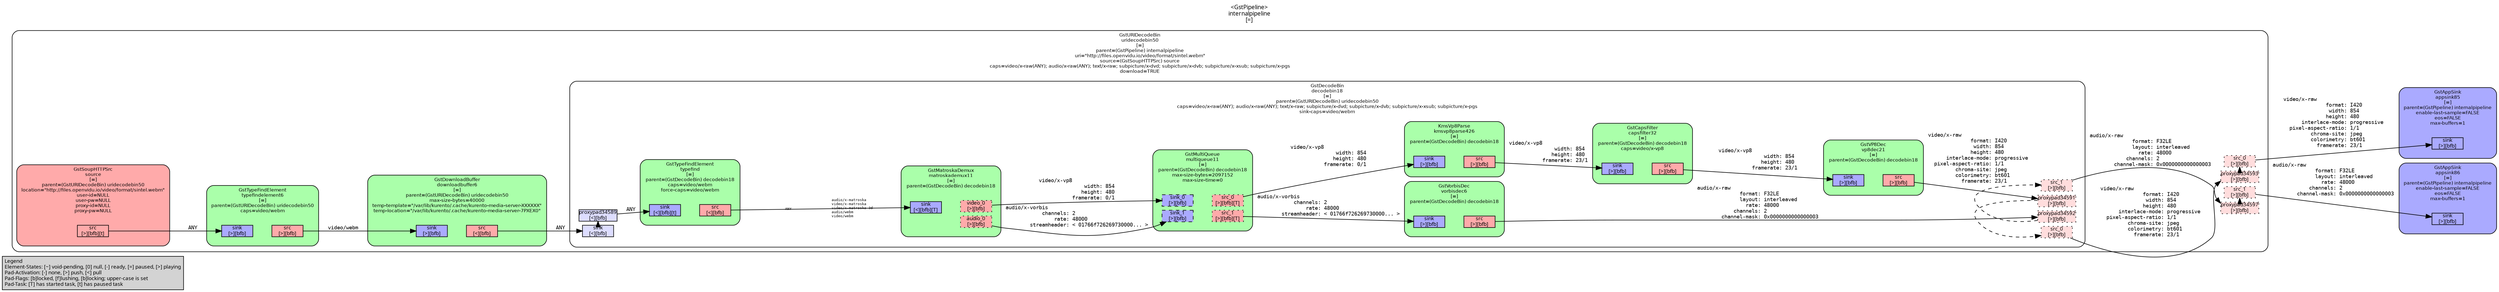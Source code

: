 digraph pipeline {
  rankdir=LR;
  fontname="sans";
  fontsize="10";
  labelloc=t;
  nodesep=.1;
  ranksep=.2;
  label="<GstPipeline>\ninternalpipeline\n[=]";
  node [style="filled,rounded", shape=box, fontsize="9", fontname="sans", margin="0.0,0.0"];
  edge [labelfontsize="6", fontsize="9", fontname="monospace"];
  
  legend [
    pos="0,0!",
    margin="0.05,0.05",
    style="filled",
    label="Legend\lElement-States: [~] void-pending, [0] null, [-] ready, [=] paused, [>] playing\lPad-Activation: [-] none, [>] push, [<] pull\lPad-Flags: [b]locked, [f]lushing, [b]locking; upper-case is set\lPad-Task: [T] has started task, [t] has paused task\l",
  ];
  subgraph cluster_appsink86_0x7f885c0f7d70 {
    fontname="Bitstream Vera Sans";
    fontsize="8";
    style="filled,rounded";
    color=black;
    label="GstAppSink\nappsink86\n[=]\nparent=(GstPipeline) internalpipeline\nenable-last-sample=FALSE\neos=FALSE\nmax-buffers=1";
    subgraph cluster_appsink86_0x7f885c0f7d70_sink {
      label="";
      style="invis";
      appsink86_0x7f885c0f7d70_sink_0x7f8904023000 [color=black, fillcolor="#aaaaff", label="sink\n[>][bfb]", height="0.2", style="filled,solid"];
    }

    fillcolor="#aaaaff";
  }

  subgraph cluster_appsink85_0x7f885c0ac850 {
    fontname="Bitstream Vera Sans";
    fontsize="8";
    style="filled,rounded";
    color=black;
    label="GstAppSink\nappsink85\n[=]\nparent=(GstPipeline) internalpipeline\nenable-last-sample=FALSE\neos=FALSE\nmax-buffers=1";
    subgraph cluster_appsink85_0x7f885c0ac850_sink {
      label="";
      style="invis";
      appsink85_0x7f885c0ac850_sink_0x7f8904022280 [color=black, fillcolor="#aaaaff", label="sink\n[>][bfb]", height="0.2", style="filled,solid"];
    }

    fillcolor="#aaaaff";
  }

  subgraph cluster_uridecodebin50_0x7f89c8108a00 {
    fontname="Bitstream Vera Sans";
    fontsize="8";
    style="filled,rounded";
    color=black;
    label="GstURIDecodeBin\nuridecodebin50\n[=]\nparent=(GstPipeline) internalpipeline\nuri=\"http://files.openvidu.io/video/format/sintel.webm\"\nsource=(GstSoupHTTPSrc) source\ncaps=video/x-raw(ANY); audio/x-raw(ANY); text/x-raw; subpicture/x-dvd; subpicture/x-dvb; subpicture/x-xsub; subpicture/x-pgs\ndownload=TRUE";
    subgraph cluster_uridecodebin50_0x7f89c8108a00_src {
      label="";
      style="invis";
      _proxypad34593_0x7f88f0038be0 [color=black, fillcolor="#ffdddd", label="proxypad34593\n[>][bfb]", height="0.2", style="filled,dotted"];
    _proxypad34593_0x7f88f0038be0 -> uridecodebin50_0x7f89c8108a00_src_0_0x7f8a944422d0 [style=dashed, minlen=0]
      uridecodebin50_0x7f89c8108a00_src_0_0x7f8a944422d0 [color=black, fillcolor="#ffdddd", label="src_0\n[>][bfb]", height="0.2", style="filled,dotted"];
      _proxypad34597_0x7f87cc0aee80 [color=black, fillcolor="#ffdddd", label="proxypad34597\n[>][bfb]", height="0.2", style="filled,dotted"];
    _proxypad34597_0x7f87cc0aee80 -> uridecodebin50_0x7f89c8108a00_src_1_0x7f8a8c13af00 [style=dashed, minlen=0]
      uridecodebin50_0x7f89c8108a00_src_1_0x7f8a8c13af00 [color=black, fillcolor="#ffdddd", label="src_1\n[>][bfb]", height="0.2", style="filled,dotted"];
    }

    fillcolor="#ffffff";
    subgraph cluster_downloadbuffer6_0x7f88b0089450 {
      fontname="Bitstream Vera Sans";
      fontsize="8";
      style="filled,rounded";
      color=black;
      label="GstDownloadBuffer\ndownloadbuffer6\n[=]\nparent=(GstURIDecodeBin) uridecodebin50\nmax-size-bytes=40000\ntemp-template=\"/var/lib/kurento/.cache/kurento-media-server-XXXXXX\"\ntemp-location=\"/var/lib/kurento/.cache/kurento-media-server-7PXEX0\"";
      subgraph cluster_downloadbuffer6_0x7f88b0089450_sink {
        label="";
        style="invis";
        downloadbuffer6_0x7f88b0089450_sink_0x7f88b40184b0 [color=black, fillcolor="#aaaaff", label="sink\n[>][bfb]", height="0.2", style="filled,solid"];
      }

      subgraph cluster_downloadbuffer6_0x7f88b0089450_src {
        label="";
        style="invis";
        downloadbuffer6_0x7f88b0089450_src_0x7f8ab415adf0 [color=black, fillcolor="#ffaaaa", label="src\n[<][bfb]", height="0.2", style="filled,solid"];
      }

      downloadbuffer6_0x7f88b0089450_sink_0x7f88b40184b0 -> downloadbuffer6_0x7f88b0089450_src_0x7f8ab415adf0 [style="invis"];
      fillcolor="#aaffaa";
    }

    downloadbuffer6_0x7f88b0089450_src_0x7f8ab415adf0 -> decodebin18_0x7f87142f1570_sink_0x7f8a7010a060 [label="ANY"]
    subgraph cluster_decodebin18_0x7f87142f1570 {
      fontname="Bitstream Vera Sans";
      fontsize="8";
      style="filled,rounded";
      color=black;
      label="GstDecodeBin\ndecodebin18\n[=]\nparent=(GstURIDecodeBin) uridecodebin50\ncaps=video/x-raw(ANY); audio/x-raw(ANY); text/x-raw; subpicture/x-dvd; subpicture/x-dvb; subpicture/x-xsub; subpicture/x-pgs\nsink-caps=video/webm";
      subgraph cluster_decodebin18_0x7f87142f1570_sink {
        label="";
        style="invis";
        _proxypad34589_0x7f8a54013590 [color=black, fillcolor="#ddddff", label="proxypad34589\n[<][bfb]", height="0.2", style="filled,solid"];
      decodebin18_0x7f87142f1570_sink_0x7f8a7010a060 -> _proxypad34589_0x7f8a54013590 [style=dashed, minlen=0]
        decodebin18_0x7f87142f1570_sink_0x7f8a7010a060 [color=black, fillcolor="#ddddff", label="sink\n[<][bfb]", height="0.2", style="filled,solid"];
      }

      subgraph cluster_decodebin18_0x7f87142f1570_src {
        label="";
        style="invis";
        _proxypad34591_0x7f87cc0ae0a0 [color=black, fillcolor="#ffdddd", label="proxypad34591\n[>][bfb]", height="0.2", style="filled,dotted"];
      _proxypad34591_0x7f87cc0ae0a0 -> decodebin18_0x7f87142f1570_src_0_0x7f88d40f8310 [style=dashed, minlen=0]
        decodebin18_0x7f87142f1570_src_0_0x7f88d40f8310 [color=black, fillcolor="#ffdddd", label="src_0\n[>][bfb]", height="0.2", style="filled,dotted"];
        _proxypad34592_0x7f8a04045400 [color=black, fillcolor="#ffdddd", label="proxypad34592\n[>][bfb]", height="0.2", style="filled,dotted"];
      _proxypad34592_0x7f8a04045400 -> decodebin18_0x7f87142f1570_src_1_0x7f88d40f9270 [style=dashed, minlen=0]
        decodebin18_0x7f87142f1570_src_1_0x7f88d40f9270 [color=black, fillcolor="#ffdddd", label="src_1\n[>][bfb]", height="0.2", style="filled,dotted"];
      }

      decodebin18_0x7f87142f1570_sink_0x7f8a7010a060 -> decodebin18_0x7f87142f1570_src_0_0x7f88d40f8310 [style="invis"];
      fillcolor="#ffffff";
      subgraph cluster_vp8dec21_0x7f86e80179a0 {
        fontname="Bitstream Vera Sans";
        fontsize="8";
        style="filled,rounded";
        color=black;
        label="GstVP8Dec\nvp8dec21\n[=]\nparent=(GstDecodeBin) decodebin18";
        subgraph cluster_vp8dec21_0x7f86e80179a0_sink {
          label="";
          style="invis";
          vp8dec21_0x7f86e80179a0_sink_0x7f8ac4104ff0 [color=black, fillcolor="#aaaaff", label="sink\n[>][bfb]", height="0.2", style="filled,solid"];
        }

        subgraph cluster_vp8dec21_0x7f86e80179a0_src {
          label="";
          style="invis";
          vp8dec21_0x7f86e80179a0_src_0x7f8ac4105b30 [color=black, fillcolor="#ffaaaa", label="src\n[>][bfb]", height="0.2", style="filled,solid"];
        }

        vp8dec21_0x7f86e80179a0_sink_0x7f8ac4104ff0 -> vp8dec21_0x7f86e80179a0_src_0x7f8ac4105b30 [style="invis"];
        fillcolor="#aaffaa";
      }

      vp8dec21_0x7f86e80179a0_src_0x7f8ac4105b30 -> _proxypad34591_0x7f87cc0ae0a0 [label="video/x-raw\l              format: I420\l               width: 854\l              height: 480\l      interlace-mode: progressive\l  pixel-aspect-ratio: 1/1\l         chroma-site: jpeg\l         colorimetry: bt601\l           framerate: 23/1\l"]
      subgraph cluster_vorbisdec6_0x7f88600cf0b0 {
        fontname="Bitstream Vera Sans";
        fontsize="8";
        style="filled,rounded";
        color=black;
        label="GstVorbisDec\nvorbisdec6\n[=]\nparent=(GstDecodeBin) decodebin18";
        subgraph cluster_vorbisdec6_0x7f88600cf0b0_sink {
          label="";
          style="invis";
          vorbisdec6_0x7f88600cf0b0_sink_0x7f8ac41046f0 [color=black, fillcolor="#aaaaff", label="sink\n[>][bfb]", height="0.2", style="filled,solid"];
        }

        subgraph cluster_vorbisdec6_0x7f88600cf0b0_src {
          label="";
          style="invis";
          vorbisdec6_0x7f88600cf0b0_src_0x7f8ac41058f0 [color=black, fillcolor="#ffaaaa", label="src\n[>][bfb]", height="0.2", style="filled,solid"];
        }

        vorbisdec6_0x7f88600cf0b0_sink_0x7f8ac41046f0 -> vorbisdec6_0x7f88600cf0b0_src_0x7f8ac41058f0 [style="invis"];
        fillcolor="#aaffaa";
      }

      vorbisdec6_0x7f88600cf0b0_src_0x7f8ac41058f0 -> _proxypad34592_0x7f8a04045400 [label="audio/x-raw\l              format: F32LE\l              layout: interleaved\l                rate: 48000\l            channels: 2\l        channel-mask: 0x0000000000000003\l"]
      subgraph cluster_capsfilter32_0x7f887c272260 {
        fontname="Bitstream Vera Sans";
        fontsize="8";
        style="filled,rounded";
        color=black;
        label="GstCapsFilter\ncapsfilter32\n[=]\nparent=(GstDecodeBin) decodebin18\ncaps=video/x-vp8";
        subgraph cluster_capsfilter32_0x7f887c272260_sink {
          label="";
          style="invis";
          capsfilter32_0x7f887c272260_sink_0x7f88300e8dc0 [color=black, fillcolor="#aaaaff", label="sink\n[>][bfb]", height="0.2", style="filled,solid"];
        }

        subgraph cluster_capsfilter32_0x7f887c272260_src {
          label="";
          style="invis";
          capsfilter32_0x7f887c272260_src_0x7f88300e9b40 [color=black, fillcolor="#ffaaaa", label="src\n[>][bfb]", height="0.2", style="filled,solid"];
        }

        capsfilter32_0x7f887c272260_sink_0x7f88300e8dc0 -> capsfilter32_0x7f887c272260_src_0x7f88300e9b40 [style="invis"];
        fillcolor="#aaffaa";
      }

      capsfilter32_0x7f887c272260_src_0x7f88300e9b40 -> vp8dec21_0x7f86e80179a0_sink_0x7f8ac4104ff0 [label="video/x-vp8\l               width: 854\l              height: 480\l           framerate: 23/1\l"]
      subgraph cluster_kmsvp8parse426_0x7f88600b3cf0 {
        fontname="Bitstream Vera Sans";
        fontsize="8";
        style="filled,rounded";
        color=black;
        label="KmsVp8Parse\nkmsvp8parse426\n[=]\nparent=(GstDecodeBin) decodebin18";
        subgraph cluster_kmsvp8parse426_0x7f88600b3cf0_sink {
          label="";
          style="invis";
          kmsvp8parse426_0x7f88600b3cf0_sink_0x7f8ac4105470 [color=black, fillcolor="#aaaaff", label="sink\n[>][bfb]", height="0.2", style="filled,solid"];
        }

        subgraph cluster_kmsvp8parse426_0x7f88600b3cf0_src {
          label="";
          style="invis";
          kmsvp8parse426_0x7f88600b3cf0_src_0x7f8ac01d24d0 [color=black, fillcolor="#ffaaaa", label="src\n[>][bfb]", height="0.2", style="filled,solid"];
        }

        kmsvp8parse426_0x7f88600b3cf0_sink_0x7f8ac4105470 -> kmsvp8parse426_0x7f88600b3cf0_src_0x7f8ac01d24d0 [style="invis"];
        fillcolor="#aaffaa";
      }

      kmsvp8parse426_0x7f88600b3cf0_src_0x7f8ac01d24d0 -> capsfilter32_0x7f887c272260_sink_0x7f88300e8dc0 [label="video/x-vp8\l               width: 854\l              height: 480\l           framerate: 23/1\l"]
      subgraph cluster_multiqueue11_0x7f8ab03b9820 {
        fontname="Bitstream Vera Sans";
        fontsize="8";
        style="filled,rounded";
        color=black;
        label="GstMultiQueue\nmultiqueue11\n[=]\nparent=(GstDecodeBin) decodebin18\nmax-size-bytes=2097152\nmax-size-time=0";
        subgraph cluster_multiqueue11_0x7f8ab03b9820_sink {
          label="";
          style="invis";
          multiqueue11_0x7f8ab03b9820_sink_0_0x7f8764053900 [color=black, fillcolor="#aaaaff", label="sink_0\n[>][bfb]", height="0.2", style="filled,dashed"];
          multiqueue11_0x7f8ab03b9820_sink_1_0x7f8ac41044b0 [color=black, fillcolor="#aaaaff", label="sink_1\n[>][bfb]", height="0.2", style="filled,dashed"];
        }

        subgraph cluster_multiqueue11_0x7f8ab03b9820_src {
          label="";
          style="invis";
          multiqueue11_0x7f8ab03b9820_src_0_0x7f8764052040 [color=black, fillcolor="#ffaaaa", label="src_0\n[>][bfb][T]", height="0.2", style="filled,dotted"];
          multiqueue11_0x7f8ab03b9820_src_1_0x7f8ac01d3910 [color=black, fillcolor="#ffaaaa", label="src_1\n[>][bfb][T]", height="0.2", style="filled,dotted"];
        }

        multiqueue11_0x7f8ab03b9820_sink_0_0x7f8764053900 -> multiqueue11_0x7f8ab03b9820_src_0_0x7f8764052040 [style="invis"];
        fillcolor="#aaffaa";
      }

      multiqueue11_0x7f8ab03b9820_src_0_0x7f8764052040 -> kmsvp8parse426_0x7f88600b3cf0_sink_0x7f8ac4105470 [label="video/x-vp8\l               width: 854\l              height: 480\l           framerate: 0/1\l"]
      multiqueue11_0x7f8ab03b9820_src_1_0x7f8ac01d3910 -> vorbisdec6_0x7f88600cf0b0_sink_0x7f8ac41046f0 [label="audio/x-vorbis\l            channels: 2\l                rate: 48000\l        streamheader: < 01766f726269730000... >\l"]
      subgraph cluster_matroskademux11_0x7f89602422f0 {
        fontname="Bitstream Vera Sans";
        fontsize="8";
        style="filled,rounded";
        color=black;
        label="GstMatroskaDemux\nmatroskademux11\n[=]\nparent=(GstDecodeBin) decodebin18";
        subgraph cluster_matroskademux11_0x7f89602422f0_sink {
          label="";
          style="invis";
          matroskademux11_0x7f89602422f0_sink_0x7f87f428b930 [color=black, fillcolor="#aaaaff", label="sink\n[<][bfb][T]", height="0.2", style="filled,solid"];
        }

        subgraph cluster_matroskademux11_0x7f89602422f0_src {
          label="";
          style="invis";
          matroskademux11_0x7f89602422f0_video_0_0x7f8764052280 [color=black, fillcolor="#ffaaaa", label="video_0\n[>][bfb]", height="0.2", style="filled,dotted"];
          matroskademux11_0x7f89602422f0_audio_0_0x7f8ac4104270 [color=black, fillcolor="#ffaaaa", label="audio_0\n[>][bfb]", height="0.2", style="filled,dotted"];
        }

        matroskademux11_0x7f89602422f0_sink_0x7f87f428b930 -> matroskademux11_0x7f89602422f0_video_0_0x7f8764052280 [style="invis"];
        fillcolor="#aaffaa";
      }

      matroskademux11_0x7f89602422f0_video_0_0x7f8764052280 -> multiqueue11_0x7f8ab03b9820_sink_0_0x7f8764053900 [label="video/x-vp8\l               width: 854\l              height: 480\l           framerate: 0/1\l"]
      matroskademux11_0x7f89602422f0_audio_0_0x7f8ac4104270 -> multiqueue11_0x7f8ab03b9820_sink_1_0x7f8ac41044b0 [label="audio/x-vorbis\l            channels: 2\l                rate: 48000\l        streamheader: < 01766f726269730000... >\l"]
      subgraph cluster_typefind_0x7f899417b010 {
        fontname="Bitstream Vera Sans";
        fontsize="8";
        style="filled,rounded";
        color=black;
        label="GstTypeFindElement\ntypefind\n[=]\nparent=(GstDecodeBin) decodebin18\ncaps=video/webm\nforce-caps=video/webm";
        subgraph cluster_typefind_0x7f899417b010_sink {
          label="";
          style="invis";
          typefind_0x7f899417b010_sink_0x7f88b0089000 [color=black, fillcolor="#aaaaff", label="sink\n[<][bfb][t]", height="0.2", style="filled,solid"];
        }

        subgraph cluster_typefind_0x7f899417b010_src {
          label="";
          style="invis";
          typefind_0x7f899417b010_src_0x7f8a100eedb0 [color=black, fillcolor="#ffaaaa", label="src\n[<][bfb]", height="0.2", style="filled,solid"];
        }

        typefind_0x7f899417b010_sink_0x7f88b0089000 -> typefind_0x7f899417b010_src_0x7f8a100eedb0 [style="invis"];
        fillcolor="#aaffaa";
      }

      _proxypad34589_0x7f8a54013590 -> typefind_0x7f899417b010_sink_0x7f88b0089000 [label="ANY"]
      typefind_0x7f899417b010_src_0x7f8a100eedb0 -> matroskademux11_0x7f89602422f0_sink_0x7f87f428b930 [labeldistance="10", labelangle="0", label="                                                  ", taillabel="ANY", headlabel="audio/x-matroska\lvideo/x-matroska\lvideo/x-matroska-3d\laudio/webm\lvideo/webm\l"]
    }

    decodebin18_0x7f87142f1570_src_0_0x7f88d40f8310 -> _proxypad34593_0x7f88f0038be0 [label="video/x-raw\l              format: I420\l               width: 854\l              height: 480\l      interlace-mode: progressive\l  pixel-aspect-ratio: 1/1\l         chroma-site: jpeg\l         colorimetry: bt601\l           framerate: 23/1\l"]
    decodebin18_0x7f87142f1570_src_1_0x7f88d40f9270 -> _proxypad34597_0x7f87cc0aee80 [label="audio/x-raw\l              format: F32LE\l              layout: interleaved\l                rate: 48000\l            channels: 2\l        channel-mask: 0x0000000000000003\l"]
    subgraph cluster_typefindelement6_0x7f877c1ab5c0 {
      fontname="Bitstream Vera Sans";
      fontsize="8";
      style="filled,rounded";
      color=black;
      label="GstTypeFindElement\ntypefindelement6\n[=]\nparent=(GstURIDecodeBin) uridecodebin50\ncaps=video/webm";
      subgraph cluster_typefindelement6_0x7f877c1ab5c0_sink {
        label="";
        style="invis";
        typefindelement6_0x7f877c1ab5c0_sink_0x7f8ab81b3920 [color=black, fillcolor="#aaaaff", label="sink\n[>][bfb]", height="0.2", style="filled,solid"];
      }

      subgraph cluster_typefindelement6_0x7f877c1ab5c0_src {
        label="";
        style="invis";
        typefindelement6_0x7f877c1ab5c0_src_0x7f8ab415a070 [color=black, fillcolor="#ffaaaa", label="src\n[>][bfb]", height="0.2", style="filled,solid"];
      }

      typefindelement6_0x7f877c1ab5c0_sink_0x7f8ab81b3920 -> typefindelement6_0x7f877c1ab5c0_src_0x7f8ab415a070 [style="invis"];
      fillcolor="#aaffaa";
    }

    typefindelement6_0x7f877c1ab5c0_src_0x7f8ab415a070 -> downloadbuffer6_0x7f88b0089450_sink_0x7f88b40184b0 [label="video/webm\l"]
    subgraph cluster_source_0x7f8abc797200 {
      fontname="Bitstream Vera Sans";
      fontsize="8";
      style="filled,rounded";
      color=black;
      label="GstSoupHTTPSrc\nsource\n[=]\nparent=(GstURIDecodeBin) uridecodebin50\nlocation=\"http://files.openvidu.io/video/format/sintel.webm\"\nuser-id=NULL\nuser-pw=NULL\nproxy-id=NULL\nproxy-pw=NULL";
      subgraph cluster_source_0x7f8abc797200_src {
        label="";
        style="invis";
        source_0x7f8abc797200_src_0x7f8ab81b22a0 [color=black, fillcolor="#ffaaaa", label="src\n[>][bfb][t]", height="0.2", style="filled,solid"];
      }

      fillcolor="#ffaaaa";
    }

    source_0x7f8abc797200_src_0x7f8ab81b22a0 -> typefindelement6_0x7f877c1ab5c0_sink_0x7f8ab81b3920 [label="ANY"]
  }

  uridecodebin50_0x7f89c8108a00_src_0_0x7f8a944422d0 -> appsink85_0x7f885c0ac850_sink_0x7f8904022280 [label="video/x-raw\l              format: I420\l               width: 854\l              height: 480\l      interlace-mode: progressive\l  pixel-aspect-ratio: 1/1\l         chroma-site: jpeg\l         colorimetry: bt601\l           framerate: 23/1\l"]
  uridecodebin50_0x7f89c8108a00_src_1_0x7f8a8c13af00 -> appsink86_0x7f885c0f7d70_sink_0x7f8904023000 [label="audio/x-raw\l              format: F32LE\l              layout: interleaved\l                rate: 48000\l            channels: 2\l        channel-mask: 0x0000000000000003\l"]
}

